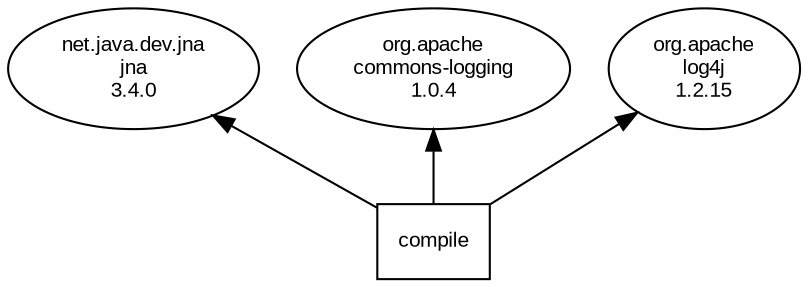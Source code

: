digraph G {
node [shape=box,fontname="Arial",fontsize="10"];
edge [fontname="Arial",fontsize="8"];
rankdir=BT;

concentrate=false;
net_java_dev_jna_jna_3_4_0 [label="net.java.dev.jna\njna\n3.4.0" shape=ellipse color=black ]; 
org_apache_commons_logging_1_0_4 [label="org.apache\ncommons-logging\n1.0.4" shape=ellipse color=black ]; 
org_apache_log4j_1_2_15 [label="org.apache\nlog4j\n1.2.15" shape=ellipse color=black ]; 



compile -> net_java_dev_jna_jna_3_4_0  [color="black"];
compile -> org_apache_commons_logging_1_0_4  [color="black"];
compile -> org_apache_log4j_1_2_15  [color="black"];
}
